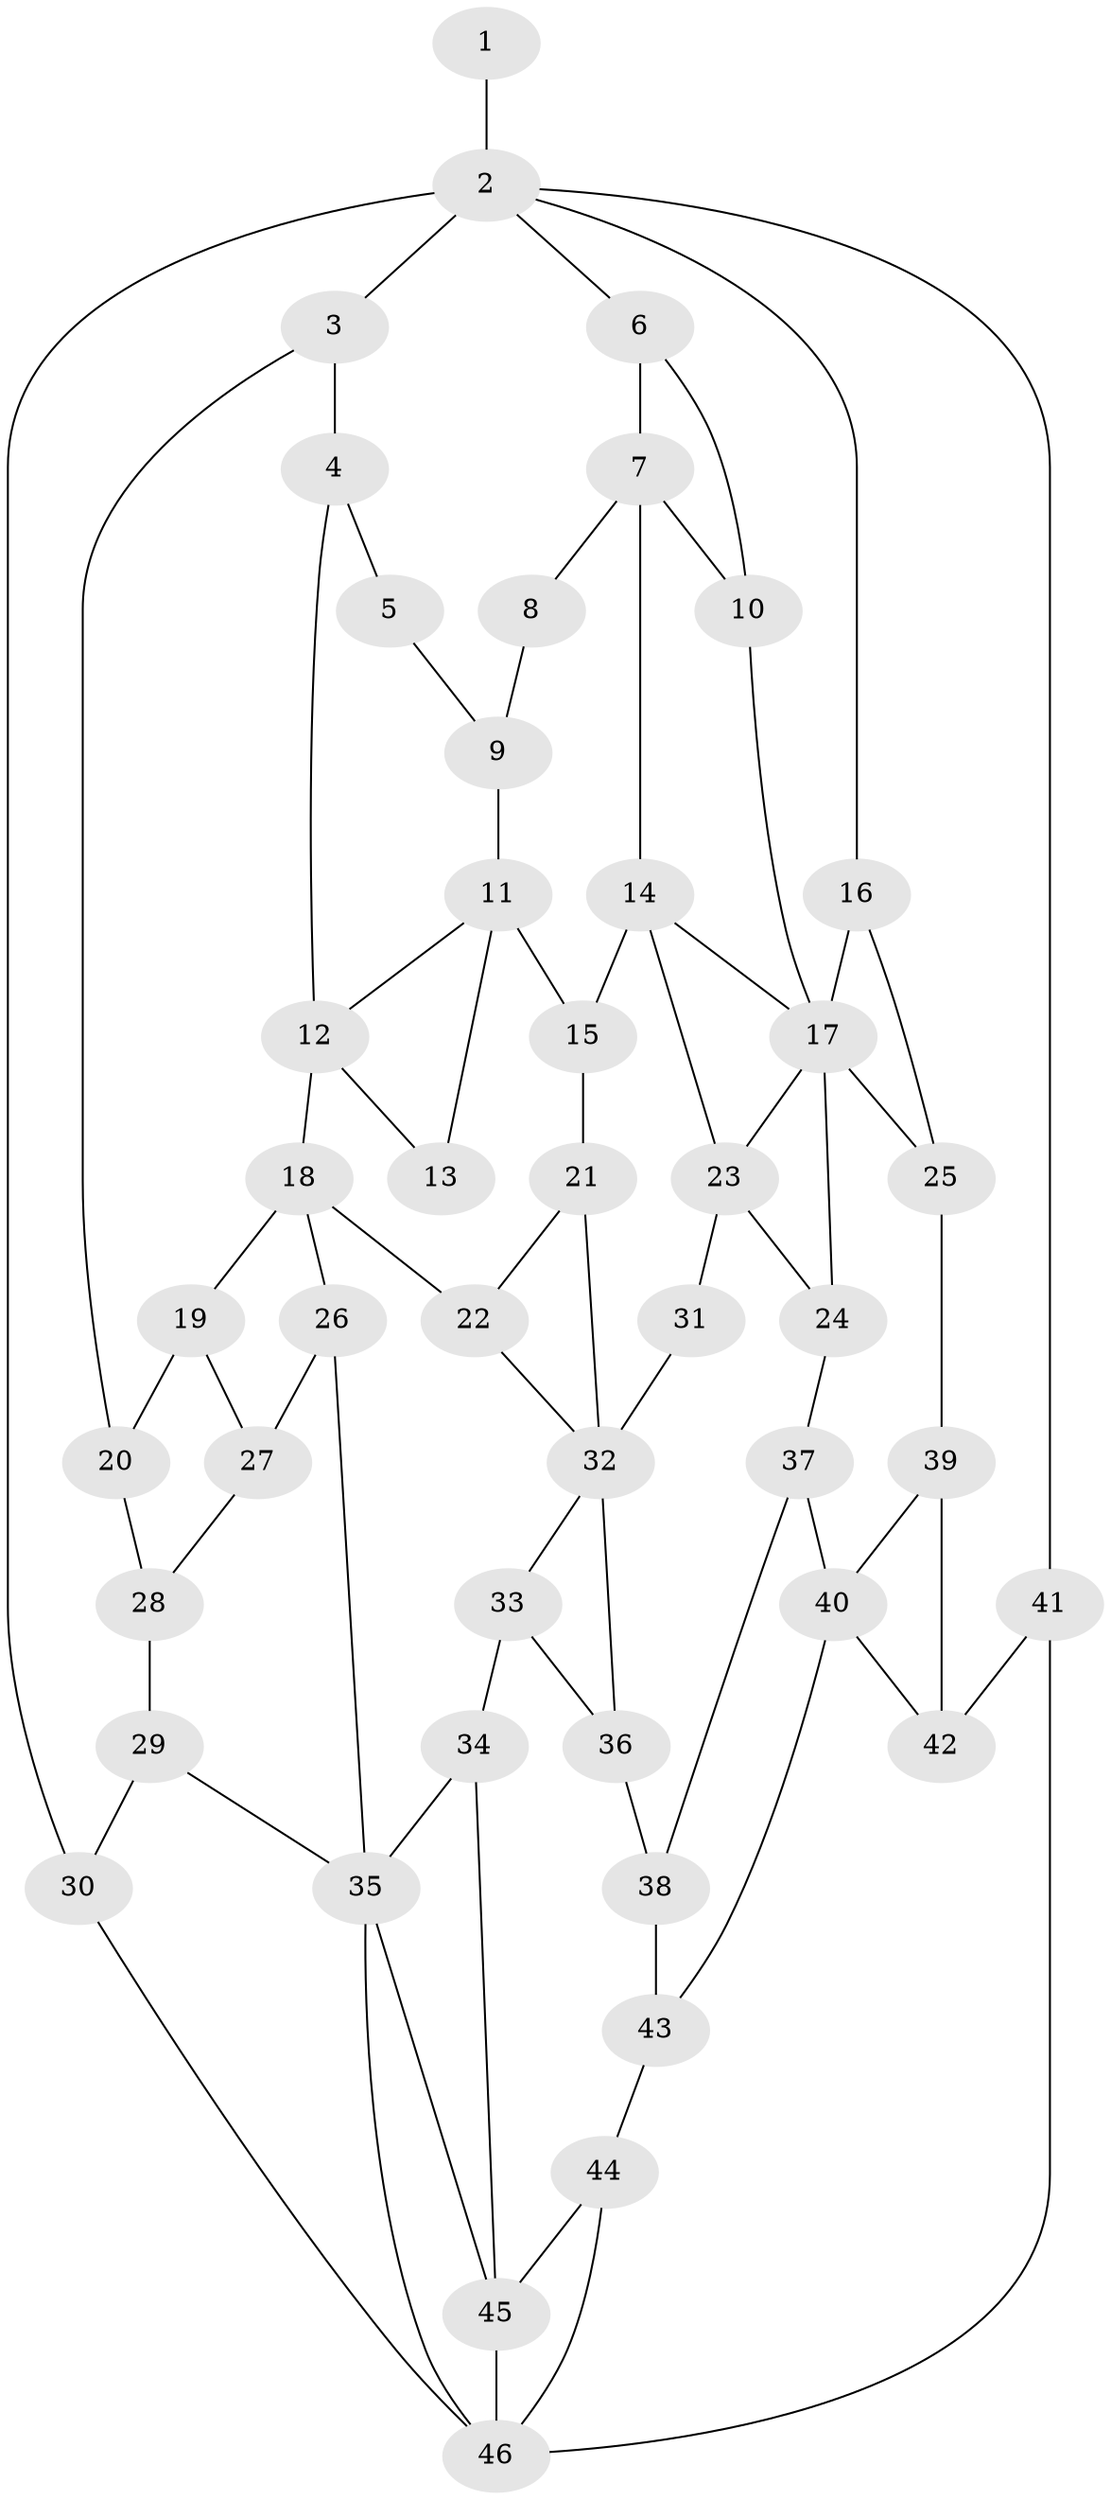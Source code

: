 // original degree distribution, {3: 0.021739130434782608, 5: 0.6086956521739131, 4: 0.1956521739130435, 6: 0.17391304347826086}
// Generated by graph-tools (version 1.1) at 2025/38/03/09/25 02:38:28]
// undirected, 46 vertices, 76 edges
graph export_dot {
graph [start="1"]
  node [color=gray90,style=filled];
  1;
  2;
  3;
  4;
  5;
  6;
  7;
  8;
  9;
  10;
  11;
  12;
  13;
  14;
  15;
  16;
  17;
  18;
  19;
  20;
  21;
  22;
  23;
  24;
  25;
  26;
  27;
  28;
  29;
  30;
  31;
  32;
  33;
  34;
  35;
  36;
  37;
  38;
  39;
  40;
  41;
  42;
  43;
  44;
  45;
  46;
  1 -- 2 [weight=2.0];
  2 -- 3 [weight=1.0];
  2 -- 6 [weight=1.0];
  2 -- 16 [weight=1.0];
  2 -- 30 [weight=2.0];
  2 -- 41 [weight=1.0];
  3 -- 4 [weight=1.0];
  3 -- 20 [weight=1.0];
  4 -- 5 [weight=1.0];
  4 -- 12 [weight=1.0];
  5 -- 9 [weight=1.0];
  6 -- 7 [weight=1.0];
  6 -- 10 [weight=1.0];
  7 -- 8 [weight=2.0];
  7 -- 10 [weight=1.0];
  7 -- 14 [weight=2.0];
  8 -- 9 [weight=1.0];
  9 -- 11 [weight=1.0];
  10 -- 17 [weight=1.0];
  11 -- 12 [weight=1.0];
  11 -- 13 [weight=1.0];
  11 -- 15 [weight=2.0];
  12 -- 13 [weight=2.0];
  12 -- 18 [weight=2.0];
  14 -- 15 [weight=2.0];
  14 -- 17 [weight=1.0];
  14 -- 23 [weight=1.0];
  15 -- 21 [weight=2.0];
  16 -- 17 [weight=1.0];
  16 -- 25 [weight=1.0];
  17 -- 23 [weight=1.0];
  17 -- 24 [weight=1.0];
  17 -- 25 [weight=1.0];
  18 -- 19 [weight=1.0];
  18 -- 22 [weight=1.0];
  18 -- 26 [weight=1.0];
  19 -- 20 [weight=1.0];
  19 -- 27 [weight=1.0];
  20 -- 28 [weight=1.0];
  21 -- 22 [weight=1.0];
  21 -- 32 [weight=1.0];
  22 -- 32 [weight=1.0];
  23 -- 24 [weight=1.0];
  23 -- 31 [weight=1.0];
  24 -- 37 [weight=1.0];
  25 -- 39 [weight=1.0];
  26 -- 27 [weight=1.0];
  26 -- 35 [weight=1.0];
  27 -- 28 [weight=1.0];
  28 -- 29 [weight=4.0];
  29 -- 30 [weight=1.0];
  29 -- 35 [weight=1.0];
  30 -- 46 [weight=1.0];
  31 -- 32 [weight=2.0];
  32 -- 33 [weight=1.0];
  32 -- 36 [weight=1.0];
  33 -- 34 [weight=1.0];
  33 -- 36 [weight=1.0];
  34 -- 35 [weight=1.0];
  34 -- 45 [weight=1.0];
  35 -- 45 [weight=1.0];
  35 -- 46 [weight=1.0];
  36 -- 38 [weight=1.0];
  37 -- 38 [weight=1.0];
  37 -- 40 [weight=1.0];
  38 -- 43 [weight=1.0];
  39 -- 40 [weight=1.0];
  39 -- 42 [weight=1.0];
  40 -- 42 [weight=1.0];
  40 -- 43 [weight=1.0];
  41 -- 42 [weight=1.0];
  41 -- 46 [weight=1.0];
  43 -- 44 [weight=1.0];
  44 -- 45 [weight=1.0];
  44 -- 46 [weight=1.0];
  45 -- 46 [weight=1.0];
}
